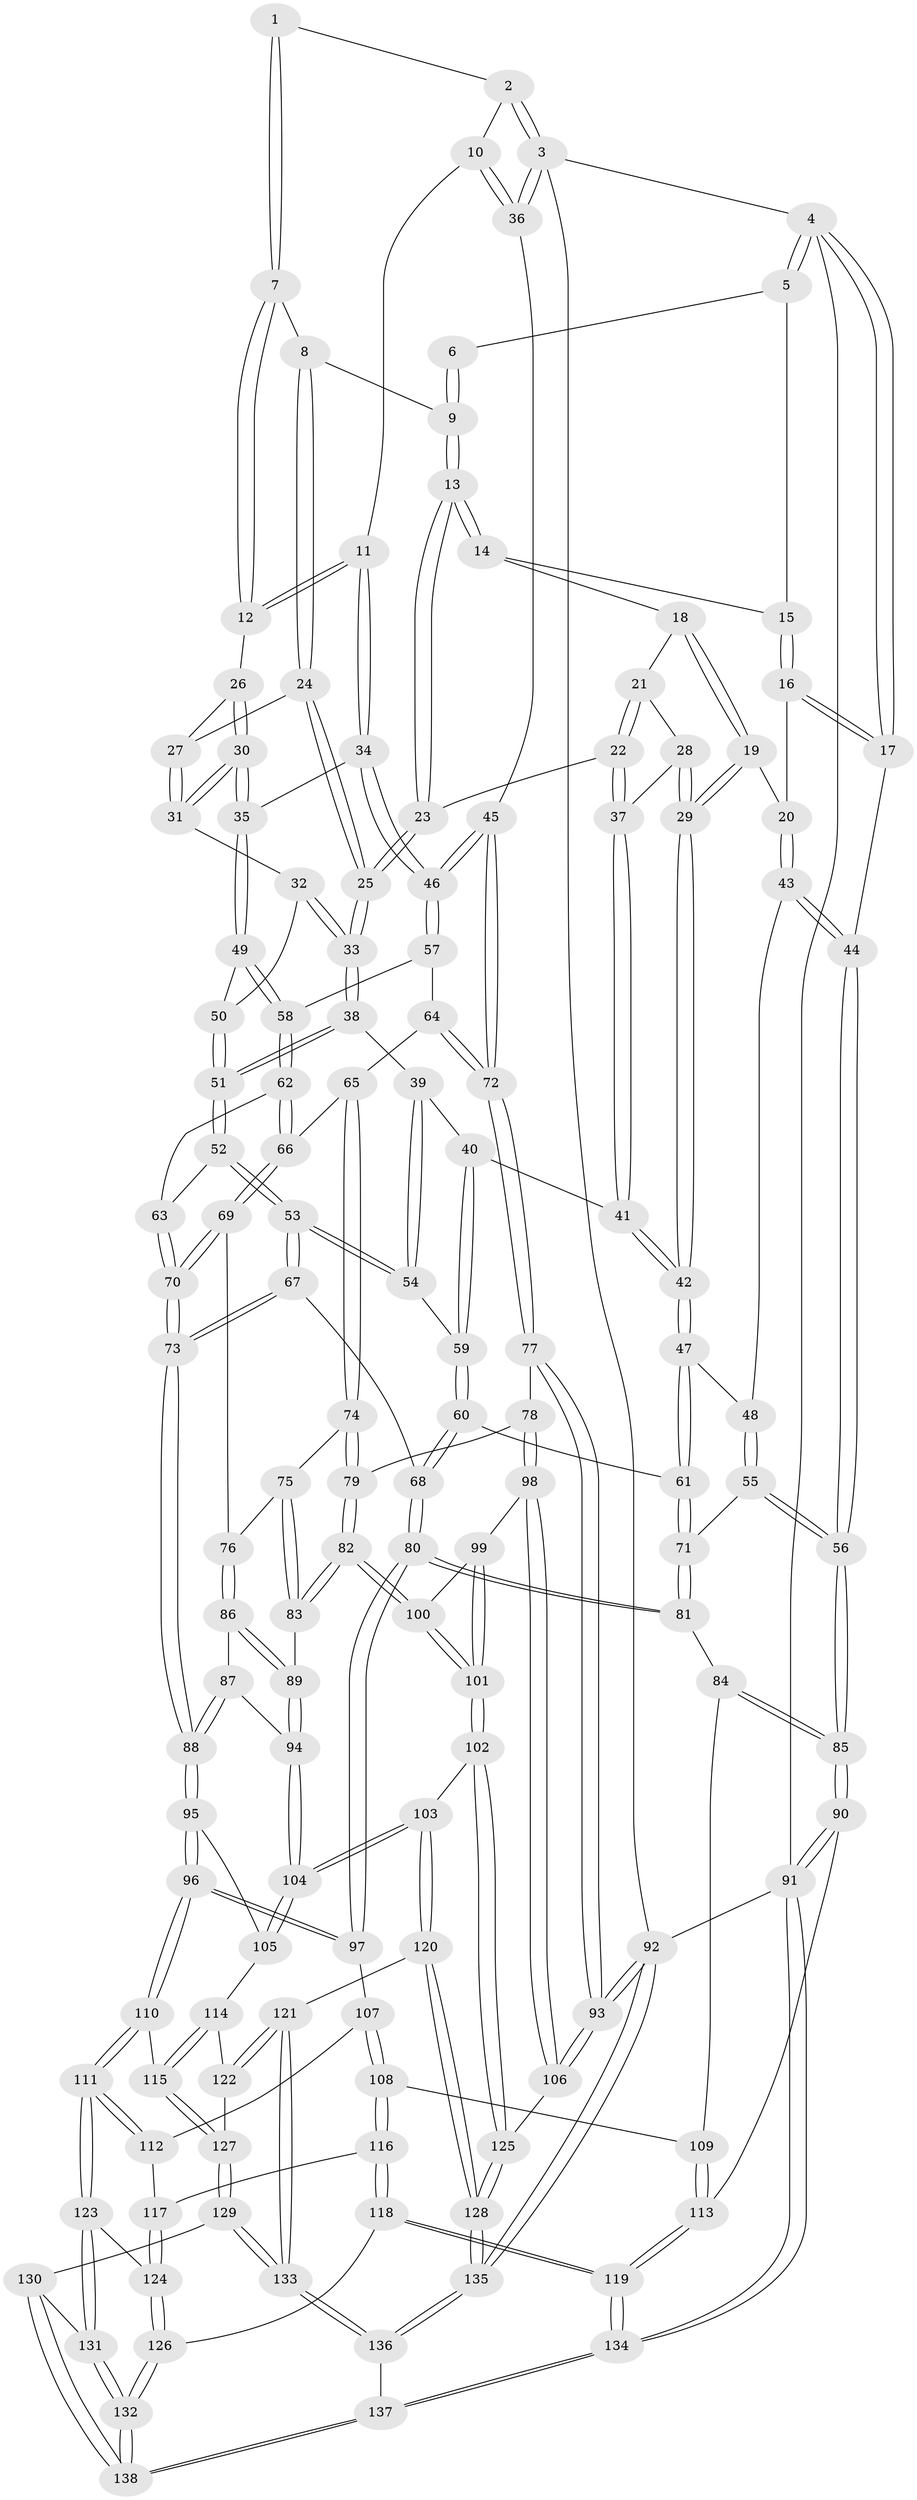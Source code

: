 // Generated by graph-tools (version 1.1) at 2025/00/03/09/25 05:00:53]
// undirected, 138 vertices, 342 edges
graph export_dot {
graph [start="1"]
  node [color=gray90,style=filled];
  1 [pos="+0.6010666089339652+0"];
  2 [pos="+0.8231607483580349+0"];
  3 [pos="+1+0"];
  4 [pos="+0+0"];
  5 [pos="+0.22965877450364625+0"];
  6 [pos="+0.5126587963122644+0"];
  7 [pos="+0.6210008380385763+0"];
  8 [pos="+0.5216855738493067+0.08129870467313838"];
  9 [pos="+0.4646962417733111+0.060855840962399314"];
  10 [pos="+0.7913852251155233+0.07874076440272172"];
  11 [pos="+0.728536073799636+0.13796052891509897"];
  12 [pos="+0.663031341404272+0.06482332460052583"];
  13 [pos="+0.4048771281628684+0.10389259872839517"];
  14 [pos="+0.2439552946618129+0"];
  15 [pos="+0.23859178238396592+0"];
  16 [pos="+0.1194121189071422+0.10360826546721835"];
  17 [pos="+0+0"];
  18 [pos="+0.2466031802544852+0"];
  19 [pos="+0.20913643901814344+0.19087393451966894"];
  20 [pos="+0.13026406742692626+0.16489365330625427"];
  21 [pos="+0.2739456477498309+0.09366552694184485"];
  22 [pos="+0.3837902379013321+0.14472761558829497"];
  23 [pos="+0.4020089812811859+0.1330107951605206"];
  24 [pos="+0.5405483857642011+0.10393123404917065"];
  25 [pos="+0.4813494365338008+0.2070512860797278"];
  26 [pos="+0.5653580550997638+0.10431282590411524"];
  27 [pos="+0.543181036785927+0.10428969958595437"];
  28 [pos="+0.270583841622894+0.1509320516476504"];
  29 [pos="+0.20942404968882616+0.19104263402333332"];
  30 [pos="+0.6064585672566314+0.21269917960380993"];
  31 [pos="+0.5778793776083115+0.21496272929099414"];
  32 [pos="+0.549962285429325+0.22001237052849126"];
  33 [pos="+0.4898174534905611+0.22589595110422597"];
  34 [pos="+0.7289067441716837+0.15553576469820915"];
  35 [pos="+0.7024044659900159+0.2268066764945883"];
  36 [pos="+1+0.03220123472239461"];
  37 [pos="+0.3522596488696424+0.17127778778681918"];
  38 [pos="+0.48234861533878803+0.2466747138708835"];
  39 [pos="+0.4232992546093334+0.27051401249173423"];
  40 [pos="+0.32739039577206636+0.2853229261012171"];
  41 [pos="+0.32174621508501583+0.28285965689538356"];
  42 [pos="+0.25544007342817693+0.29717308631188244"];
  43 [pos="+0.04752996391649742+0.25042242351900335"];
  44 [pos="+0+0.2739542931924327"];
  45 [pos="+1+0.22614521141897997"];
  46 [pos="+1+0.22845471043679258"];
  47 [pos="+0.24024354027165795+0.31794706375316684"];
  48 [pos="+0.087137325876056+0.286152781339562"];
  49 [pos="+0.7060512864456253+0.24507939617327004"];
  50 [pos="+0.5729876475496324+0.29420346777328854"];
  51 [pos="+0.5146955139080862+0.3543242213677747"];
  52 [pos="+0.515248343076457+0.3581171506195963"];
  53 [pos="+0.4963548990818373+0.40208572472019705"];
  54 [pos="+0.42185508198351207+0.36411265000119697"];
  55 [pos="+0.11036486504182944+0.41268568119364385"];
  56 [pos="+0+0.5420091988755611"];
  57 [pos="+0.8324374607676277+0.28559688471627126"];
  58 [pos="+0.7094849170603617+0.2571216602662851"];
  59 [pos="+0.37270616527293776+0.35560798486668693"];
  60 [pos="+0.3494938103218201+0.42833564514914485"];
  61 [pos="+0.2311765018081137+0.37426014979085914"];
  62 [pos="+0.7034470446092457+0.29389546220346735"];
  63 [pos="+0.5952593538041215+0.34672248854854193"];
  64 [pos="+0.8474635489099315+0.38800838833209644"];
  65 [pos="+0.8203327310854014+0.40520985004010535"];
  66 [pos="+0.717642709498418+0.3570739662580484"];
  67 [pos="+0.49890275350954777+0.4938359352200715"];
  68 [pos="+0.38522404475304933+0.5036209367326931"];
  69 [pos="+0.6819775419458439+0.4454837224278743"];
  70 [pos="+0.6324709363685393+0.4614244741208244"];
  71 [pos="+0.19723737739169997+0.42756585687979165"];
  72 [pos="+1+0.3486682329077815"];
  73 [pos="+0.5274183745927795+0.5180476356185407"];
  74 [pos="+0.8208749095162375+0.41602300979765594"];
  75 [pos="+0.7985990665294894+0.46723313530634925"];
  76 [pos="+0.7026402218427003+0.4686793460506483"];
  77 [pos="+1+0.3683693442412644"];
  78 [pos="+0.9298879826727444+0.5288430575444587"];
  79 [pos="+0.9266542249982072+0.5302783350599112"];
  80 [pos="+0.27848623757398333+0.5832245431426546"];
  81 [pos="+0.22814124533305152+0.5717483341131688"];
  82 [pos="+0.8718771649668001+0.5737631443244823"];
  83 [pos="+0.8238582882367624+0.5570300139506122"];
  84 [pos="+0.2262674351088924+0.5727326201042614"];
  85 [pos="+0+0.5890098575525743"];
  86 [pos="+0.7089452127004002+0.4853342949792"];
  87 [pos="+0.6899166264463618+0.5783302566971841"];
  88 [pos="+0.5560791367452892+0.6150912752271775"];
  89 [pos="+0.7993637279782089+0.5595548969712825"];
  90 [pos="+0+0.6404620546105299"];
  91 [pos="+0+1"];
  92 [pos="+1+1"];
  93 [pos="+1+0.781841335679653"];
  94 [pos="+0.7401579904870501+0.5959725693998781"];
  95 [pos="+0.5550921942346598+0.6262700874523288"];
  96 [pos="+0.3952229663663438+0.7066392369968117"];
  97 [pos="+0.31892903355646873+0.649917987421933"];
  98 [pos="+1+0.7247427743863941"];
  99 [pos="+0.9407763881101935+0.6788140509637606"];
  100 [pos="+0.871919856802004+0.5789480945702429"];
  101 [pos="+0.7818626340833407+0.7677961164917589"];
  102 [pos="+0.7811279678281515+0.7688233021669673"];
  103 [pos="+0.7649599461756421+0.7677569603695992"];
  104 [pos="+0.7382844175540345+0.7432261705553573"];
  105 [pos="+0.588298623245702+0.6834777286741494"];
  106 [pos="+1+0.7743105538286433"];
  107 [pos="+0.2947101464824117+0.6913316525738927"];
  108 [pos="+0.1896210675870774+0.7551892940052567"];
  109 [pos="+0.16501715734355454+0.7249745225010386"];
  110 [pos="+0.39696044289193083+0.8029464209670166"];
  111 [pos="+0.3796021746478898+0.8161179150987076"];
  112 [pos="+0.265221330483422+0.771668122358307"];
  113 [pos="+0.0009421168024484664+0.7498962001998786"];
  114 [pos="+0.570555049570664+0.7390022205432948"];
  115 [pos="+0.40493640787282986+0.8065547890694357"];
  116 [pos="+0.2035558393710688+0.7808464205207345"];
  117 [pos="+0.2427456887543501+0.7820614735320591"];
  118 [pos="+0.16191515146531812+0.8905819987727891"];
  119 [pos="+0.11836097660416456+0.9067138797855873"];
  120 [pos="+0.6774867855982514+0.8757668961520508"];
  121 [pos="+0.6380532597933293+0.882899960620975"];
  122 [pos="+0.5672299553747855+0.7861877468693478"];
  123 [pos="+0.377299742557673+0.8194099328873783"];
  124 [pos="+0.2751226150660764+0.8434799614983397"];
  125 [pos="+0.8773377792917862+0.8459793284339657"];
  126 [pos="+0.22858884969817506+0.9055670351037818"];
  127 [pos="+0.48206276272267473+0.8619905288212335"];
  128 [pos="+0.8491239181458785+1"];
  129 [pos="+0.4981715972369813+0.9022536266688982"];
  130 [pos="+0.474655081254654+0.915915634290835"];
  131 [pos="+0.34326551257182886+0.9360804971939137"];
  132 [pos="+0.31994210041280136+0.9771246640141463"];
  133 [pos="+0.5581947754080347+0.9534181533755923"];
  134 [pos="+0+1"];
  135 [pos="+0.8669147671924942+1"];
  136 [pos="+0.5625302936108592+1"];
  137 [pos="+0.34293239249150376+1"];
  138 [pos="+0.33708621412650663+1"];
  1 -- 2;
  1 -- 7;
  1 -- 7;
  2 -- 3;
  2 -- 3;
  2 -- 10;
  3 -- 4;
  3 -- 36;
  3 -- 36;
  3 -- 92;
  4 -- 5;
  4 -- 5;
  4 -- 17;
  4 -- 17;
  4 -- 91;
  5 -- 6;
  5 -- 15;
  6 -- 9;
  6 -- 9;
  7 -- 8;
  7 -- 12;
  7 -- 12;
  8 -- 9;
  8 -- 24;
  8 -- 24;
  9 -- 13;
  9 -- 13;
  10 -- 11;
  10 -- 36;
  10 -- 36;
  11 -- 12;
  11 -- 12;
  11 -- 34;
  11 -- 34;
  12 -- 26;
  13 -- 14;
  13 -- 14;
  13 -- 23;
  13 -- 23;
  14 -- 15;
  14 -- 18;
  15 -- 16;
  15 -- 16;
  16 -- 17;
  16 -- 17;
  16 -- 20;
  17 -- 44;
  18 -- 19;
  18 -- 19;
  18 -- 21;
  19 -- 20;
  19 -- 29;
  19 -- 29;
  20 -- 43;
  20 -- 43;
  21 -- 22;
  21 -- 22;
  21 -- 28;
  22 -- 23;
  22 -- 37;
  22 -- 37;
  23 -- 25;
  23 -- 25;
  24 -- 25;
  24 -- 25;
  24 -- 27;
  25 -- 33;
  25 -- 33;
  26 -- 27;
  26 -- 30;
  26 -- 30;
  27 -- 31;
  27 -- 31;
  28 -- 29;
  28 -- 29;
  28 -- 37;
  29 -- 42;
  29 -- 42;
  30 -- 31;
  30 -- 31;
  30 -- 35;
  30 -- 35;
  31 -- 32;
  32 -- 33;
  32 -- 33;
  32 -- 50;
  33 -- 38;
  33 -- 38;
  34 -- 35;
  34 -- 46;
  34 -- 46;
  35 -- 49;
  35 -- 49;
  36 -- 45;
  37 -- 41;
  37 -- 41;
  38 -- 39;
  38 -- 51;
  38 -- 51;
  39 -- 40;
  39 -- 54;
  39 -- 54;
  40 -- 41;
  40 -- 59;
  40 -- 59;
  41 -- 42;
  41 -- 42;
  42 -- 47;
  42 -- 47;
  43 -- 44;
  43 -- 44;
  43 -- 48;
  44 -- 56;
  44 -- 56;
  45 -- 46;
  45 -- 46;
  45 -- 72;
  45 -- 72;
  46 -- 57;
  46 -- 57;
  47 -- 48;
  47 -- 61;
  47 -- 61;
  48 -- 55;
  48 -- 55;
  49 -- 50;
  49 -- 58;
  49 -- 58;
  50 -- 51;
  50 -- 51;
  51 -- 52;
  51 -- 52;
  52 -- 53;
  52 -- 53;
  52 -- 63;
  53 -- 54;
  53 -- 54;
  53 -- 67;
  53 -- 67;
  54 -- 59;
  55 -- 56;
  55 -- 56;
  55 -- 71;
  56 -- 85;
  56 -- 85;
  57 -- 58;
  57 -- 64;
  58 -- 62;
  58 -- 62;
  59 -- 60;
  59 -- 60;
  60 -- 61;
  60 -- 68;
  60 -- 68;
  61 -- 71;
  61 -- 71;
  62 -- 63;
  62 -- 66;
  62 -- 66;
  63 -- 70;
  63 -- 70;
  64 -- 65;
  64 -- 72;
  64 -- 72;
  65 -- 66;
  65 -- 74;
  65 -- 74;
  66 -- 69;
  66 -- 69;
  67 -- 68;
  67 -- 73;
  67 -- 73;
  68 -- 80;
  68 -- 80;
  69 -- 70;
  69 -- 70;
  69 -- 76;
  70 -- 73;
  70 -- 73;
  71 -- 81;
  71 -- 81;
  72 -- 77;
  72 -- 77;
  73 -- 88;
  73 -- 88;
  74 -- 75;
  74 -- 79;
  74 -- 79;
  75 -- 76;
  75 -- 83;
  75 -- 83;
  76 -- 86;
  76 -- 86;
  77 -- 78;
  77 -- 93;
  77 -- 93;
  78 -- 79;
  78 -- 98;
  78 -- 98;
  79 -- 82;
  79 -- 82;
  80 -- 81;
  80 -- 81;
  80 -- 97;
  80 -- 97;
  81 -- 84;
  82 -- 83;
  82 -- 83;
  82 -- 100;
  82 -- 100;
  83 -- 89;
  84 -- 85;
  84 -- 85;
  84 -- 109;
  85 -- 90;
  85 -- 90;
  86 -- 87;
  86 -- 89;
  86 -- 89;
  87 -- 88;
  87 -- 88;
  87 -- 94;
  88 -- 95;
  88 -- 95;
  89 -- 94;
  89 -- 94;
  90 -- 91;
  90 -- 91;
  90 -- 113;
  91 -- 134;
  91 -- 134;
  91 -- 92;
  92 -- 93;
  92 -- 93;
  92 -- 135;
  92 -- 135;
  93 -- 106;
  93 -- 106;
  94 -- 104;
  94 -- 104;
  95 -- 96;
  95 -- 96;
  95 -- 105;
  96 -- 97;
  96 -- 97;
  96 -- 110;
  96 -- 110;
  97 -- 107;
  98 -- 99;
  98 -- 106;
  98 -- 106;
  99 -- 100;
  99 -- 101;
  99 -- 101;
  100 -- 101;
  100 -- 101;
  101 -- 102;
  101 -- 102;
  102 -- 103;
  102 -- 125;
  102 -- 125;
  103 -- 104;
  103 -- 104;
  103 -- 120;
  103 -- 120;
  104 -- 105;
  104 -- 105;
  105 -- 114;
  106 -- 125;
  107 -- 108;
  107 -- 108;
  107 -- 112;
  108 -- 109;
  108 -- 116;
  108 -- 116;
  109 -- 113;
  109 -- 113;
  110 -- 111;
  110 -- 111;
  110 -- 115;
  111 -- 112;
  111 -- 112;
  111 -- 123;
  111 -- 123;
  112 -- 117;
  113 -- 119;
  113 -- 119;
  114 -- 115;
  114 -- 115;
  114 -- 122;
  115 -- 127;
  115 -- 127;
  116 -- 117;
  116 -- 118;
  116 -- 118;
  117 -- 124;
  117 -- 124;
  118 -- 119;
  118 -- 119;
  118 -- 126;
  119 -- 134;
  119 -- 134;
  120 -- 121;
  120 -- 128;
  120 -- 128;
  121 -- 122;
  121 -- 122;
  121 -- 133;
  121 -- 133;
  122 -- 127;
  123 -- 124;
  123 -- 131;
  123 -- 131;
  124 -- 126;
  124 -- 126;
  125 -- 128;
  125 -- 128;
  126 -- 132;
  126 -- 132;
  127 -- 129;
  127 -- 129;
  128 -- 135;
  128 -- 135;
  129 -- 130;
  129 -- 133;
  129 -- 133;
  130 -- 131;
  130 -- 138;
  130 -- 138;
  131 -- 132;
  131 -- 132;
  132 -- 138;
  132 -- 138;
  133 -- 136;
  133 -- 136;
  134 -- 137;
  134 -- 137;
  135 -- 136;
  135 -- 136;
  136 -- 137;
  137 -- 138;
  137 -- 138;
}
